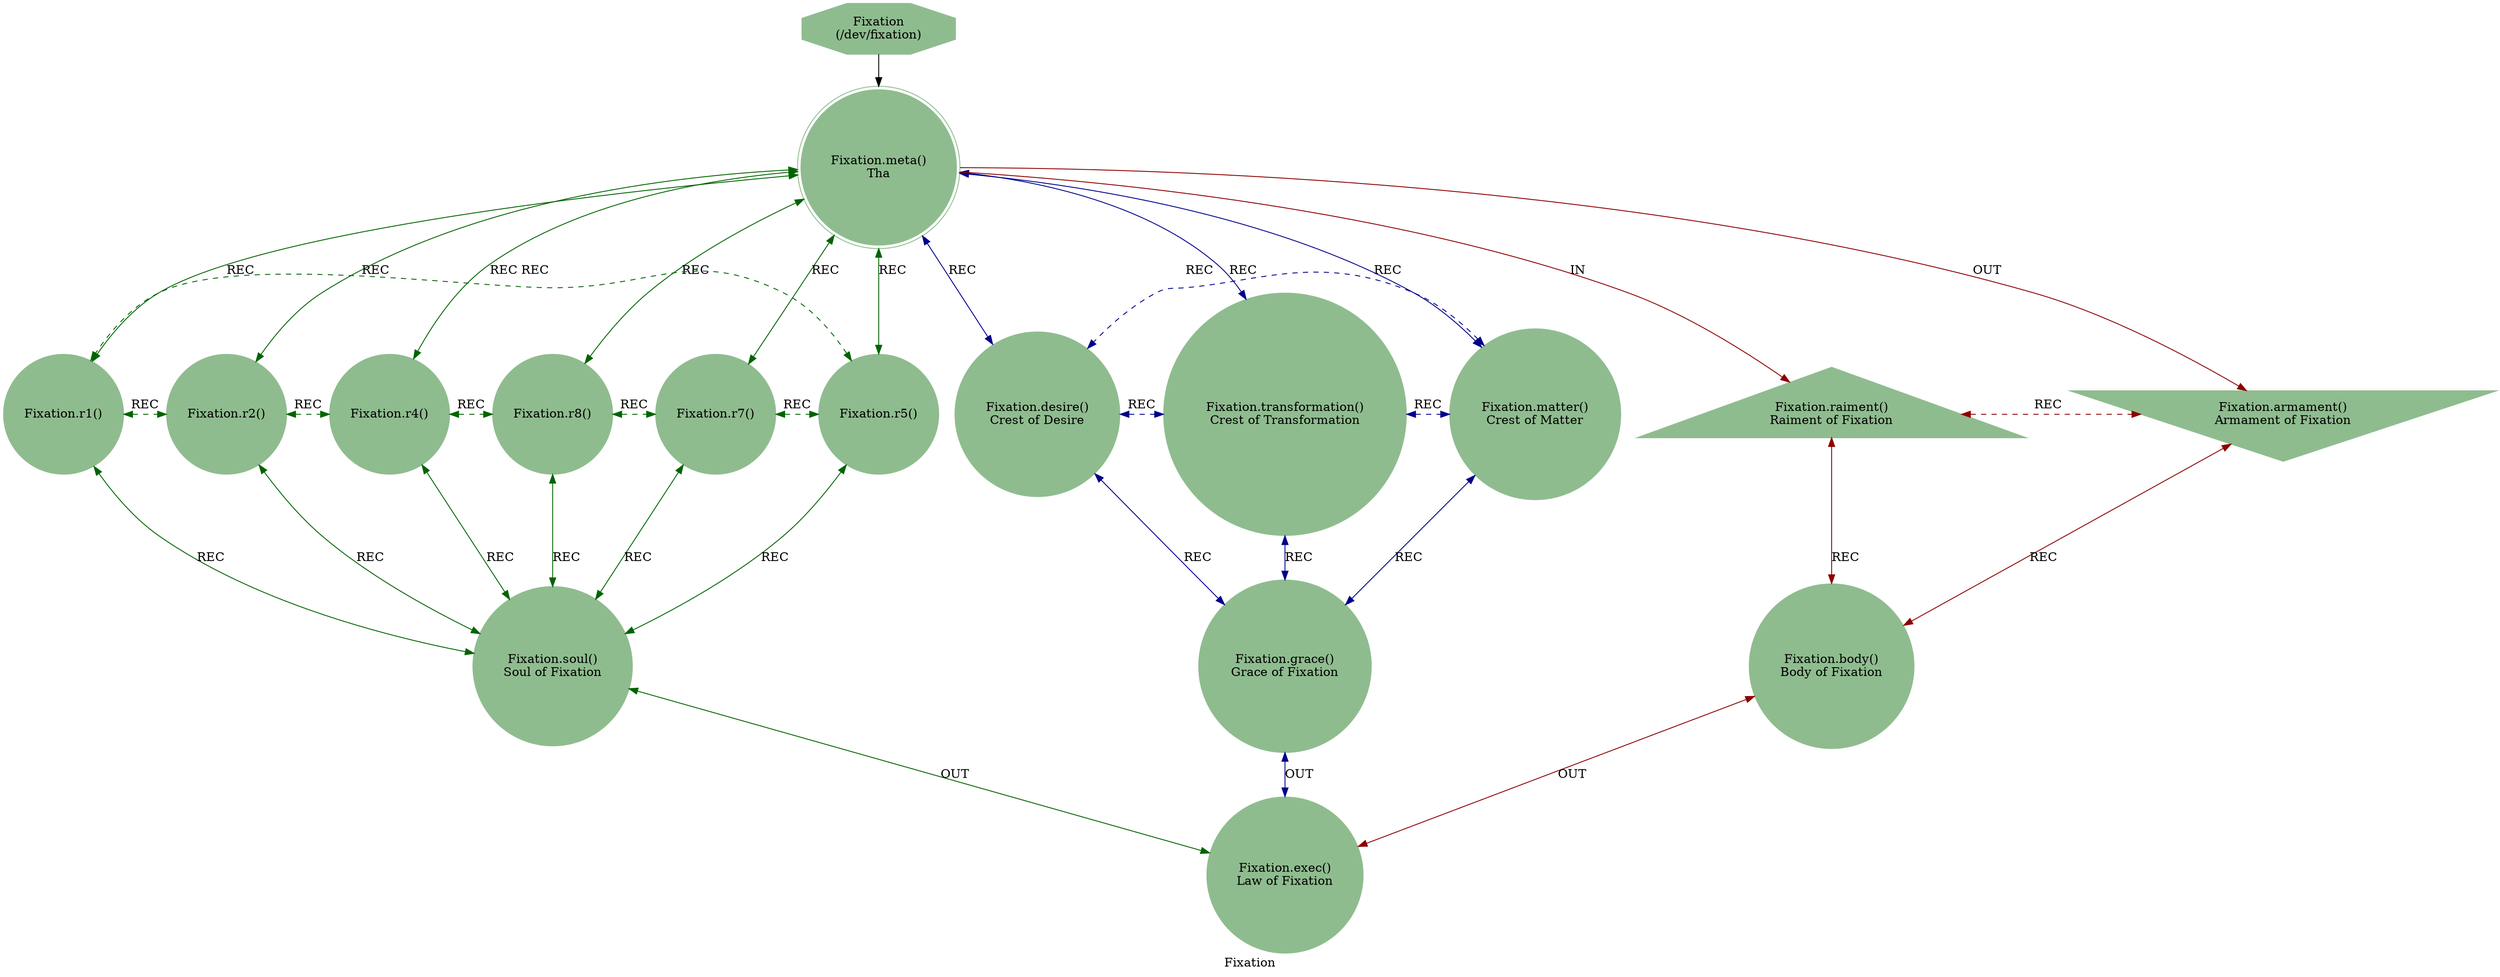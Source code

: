 strict digraph FixationEngine {
    label = "Fixation";
    style = filled;
    color = blue;
    comment = "";
    node [shape = polygon; sides = 8; style = filled; color = darkseagreen;];
    
    spark_4_mythos_t [label = "Fixation\n(/dev/fixation)";];
    
    // r0::meta();r1,r2,r4,r8,r7,r5;r3,r6,r;ra::receive(),rb::send(),rc::dispatch(),rd::commit(),re::serve(),rf::exec()
    spark_0_fixation_t [label = "Fixation.meta()\nTha";comment = "";shape = doublecircle;];
    spark_1_fixation_t [label = "Fixation.r1()\n";comment = "";shape = circle;];
    spark_2_fixation_t [label = "Fixation.r2()\n";comment = "";shape = circle;];
    spark_4_fixation_t [label = "Fixation.r4()\n";comment = "";shape = circle;];
    spark_8_fixation_t [label = "Fixation.r8()\n";comment = "";shape = circle;];
    spark_7_fixation_t [label = "Fixation.r7()\n";comment = "";shape = circle;];
    spark_5_fixation_t [label = "Fixation.r5()\n";comment = "";shape = circle;];
    spark_3_fixation_t [label = "Fixation.desire()\nCrest of Desire";comment = "";shape = circle;];
    spark_6_fixation_t [label = "Fixation.transformation()\nCrest of Transformation";comment = "";shape = circle;];
    spark_9_fixation_t [label = "Fixation.matter()\nCrest of Matter";comment = "";shape = circle;];
    spark_a_fixation_t [label = "Fixation.raiment()\nRaiment of Fixation";comment = "";shape = triangle;];
    spark_b_fixation_t [label = "Fixation.armament()\nArmament of Fixation";comment = "";shape = invtriangle;];
    spark_c_fixation_t [label = "Fixation.body()\nBody of Fixation";comment = "";shape = circle;];
    spark_d_fixation_t [label = "Fixation.soul()\nSoul of Fixation";comment = "";shape = circle;];
    spark_e_fixation_t [label = "Fixation.grace()\nGrace of Fixation";comment = "";shape = circle;];
    spark_f_fixation_t [label = "Fixation.exec()\nLaw of Fixation";comment = "";shape = circle;];
    
    // IN = Input
    // OUT = Output
    // REC = Recursion
    spark_4_mythos_t -> spark_0_fixation_t;
    spark_0_fixation_t -> spark_a_fixation_t [label = "IN"; color = darkred; comment = "";];
    spark_0_fixation_t -> spark_b_fixation_t [label = "OUT"; color = darkred; comment = "";];
    spark_0_fixation_t -> {spark_3_fixation_t spark_6_fixation_t spark_9_fixation_t} [label = "REC"; color = darkblue; comment = ""; dir = both;];
    spark_0_fixation_t -> {spark_1_fixation_t spark_2_fixation_t spark_4_fixation_t spark_8_fixation_t spark_7_fixation_t spark_5_fixation_t} [label = "REC"; color = darkgreen; comment = ""; dir = both;];
    
    {spark_a_fixation_t spark_b_fixation_t} -> spark_c_fixation_t [label = "REC"; color = darkred; comment = ""; dir = both;];
    {spark_1_fixation_t spark_2_fixation_t spark_4_fixation_t spark_8_fixation_t spark_7_fixation_t spark_5_fixation_t} -> spark_d_fixation_t [label = "REC"; color = darkgreen; comment = ""; dir = both;];
    {spark_3_fixation_t spark_6_fixation_t spark_9_fixation_t} -> spark_e_fixation_t [label = "REC"; color = darkblue; comment = ""; dir = both;];
    
    spark_1_fixation_t -> spark_2_fixation_t -> spark_4_fixation_t -> spark_8_fixation_t -> spark_7_fixation_t -> spark_5_fixation_t -> spark_1_fixation_t [label = "REC"; color = darkgreen; comment = ""; style = dashed; constraint = false; dir = both;];
    spark_3_fixation_t -> spark_6_fixation_t -> spark_9_fixation_t -> spark_3_fixation_t [label = "REC"; color = darkblue; comment = ""; style = dashed; constraint = false; dir = both;];
    spark_a_fixation_t -> spark_b_fixation_t [label = "REC"; color = darkred; comment = ""; constraint = false; style = dashed; dir = both;];
    
    spark_c_fixation_t -> spark_f_fixation_t [label = "OUT"; color = darkred; comment = ""; dir = both;];
    spark_d_fixation_t -> spark_f_fixation_t [label = "OUT"; color = darkgreen; comment = ""; dir = both;];
    spark_e_fixation_t -> spark_f_fixation_t [label = "OUT"; color = darkblue; comment = ""; dir = both;];
}